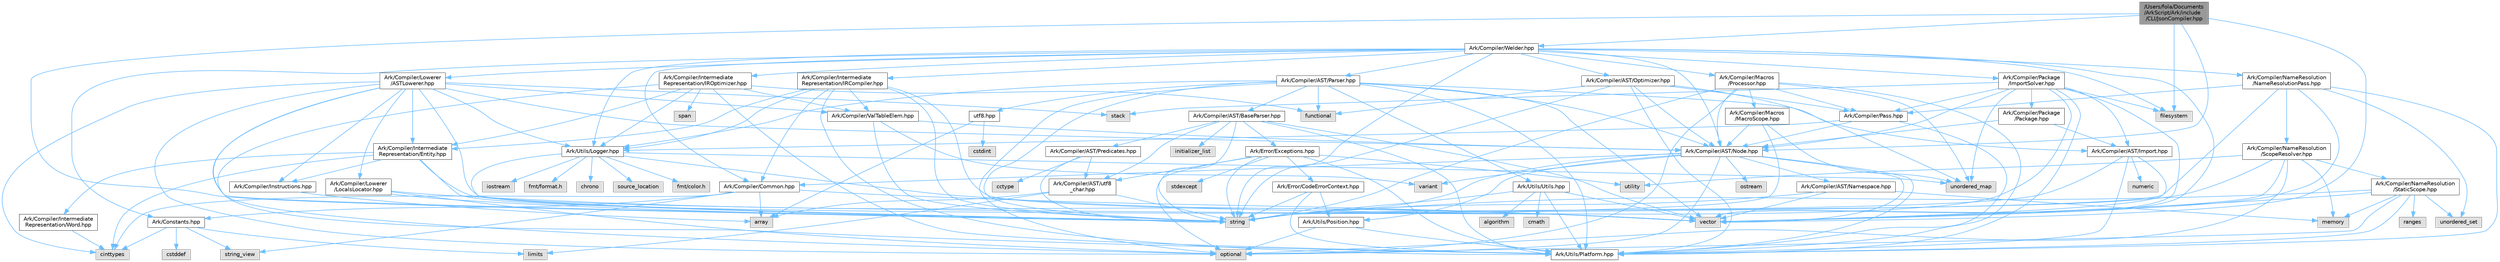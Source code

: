 digraph "/Users/fola/Documents/ArkScript/Ark/include/CLI/JsonCompiler.hpp"
{
 // INTERACTIVE_SVG=YES
 // LATEX_PDF_SIZE
  bgcolor="transparent";
  edge [fontname=Helvetica,fontsize=10,labelfontname=Helvetica,labelfontsize=10];
  node [fontname=Helvetica,fontsize=10,shape=box,height=0.2,width=0.4];
  Node1 [id="Node000001",label="/Users/fola/Documents\l/ArkScript/Ark/include\l/CLI/JsonCompiler.hpp",height=0.2,width=0.4,color="gray40", fillcolor="grey60", style="filled", fontcolor="black",tooltip=" "];
  Node1 -> Node2 [id="edge1_Node000001_Node000002",color="steelblue1",style="solid",tooltip=" "];
  Node2 [id="Node000002",label="vector",height=0.2,width=0.4,color="grey60", fillcolor="#E0E0E0", style="filled",tooltip=" "];
  Node1 -> Node3 [id="edge2_Node000001_Node000003",color="steelblue1",style="solid",tooltip=" "];
  Node3 [id="Node000003",label="string",height=0.2,width=0.4,color="grey60", fillcolor="#E0E0E0", style="filled",tooltip=" "];
  Node1 -> Node4 [id="edge3_Node000001_Node000004",color="steelblue1",style="solid",tooltip=" "];
  Node4 [id="Node000004",label="filesystem",height=0.2,width=0.4,color="grey60", fillcolor="#E0E0E0", style="filled",tooltip=" "];
  Node1 -> Node5 [id="edge4_Node000001_Node000005",color="steelblue1",style="solid",tooltip=" "];
  Node5 [id="Node000005",label="Ark/Compiler/AST/Node.hpp",height=0.2,width=0.4,color="grey40", fillcolor="white", style="filled",URL="$d7/dc6/Node_8hpp.html",tooltip="AST node used by the parser, optimizer and compiler."];
  Node5 -> Node6 [id="edge5_Node000005_Node000006",color="steelblue1",style="solid",tooltip=" "];
  Node6 [id="Node000006",label="variant",height=0.2,width=0.4,color="grey60", fillcolor="#E0E0E0", style="filled",tooltip=" "];
  Node5 -> Node7 [id="edge6_Node000005_Node000007",color="steelblue1",style="solid",tooltip=" "];
  Node7 [id="Node000007",label="ostream",height=0.2,width=0.4,color="grey60", fillcolor="#E0E0E0", style="filled",tooltip=" "];
  Node5 -> Node3 [id="edge7_Node000005_Node000003",color="steelblue1",style="solid",tooltip=" "];
  Node5 -> Node2 [id="edge8_Node000005_Node000002",color="steelblue1",style="solid",tooltip=" "];
  Node5 -> Node8 [id="edge9_Node000005_Node000008",color="steelblue1",style="solid",tooltip=" "];
  Node8 [id="Node000008",label="optional",height=0.2,width=0.4,color="grey60", fillcolor="#E0E0E0", style="filled",tooltip=" "];
  Node5 -> Node9 [id="edge10_Node000005_Node000009",color="steelblue1",style="solid",tooltip=" "];
  Node9 [id="Node000009",label="Ark/Compiler/AST/Namespace.hpp",height=0.2,width=0.4,color="grey40", fillcolor="white", style="filled",URL="$da/d33/Namespace_8hpp.html",tooltip=" "];
  Node9 -> Node3 [id="edge11_Node000009_Node000003",color="steelblue1",style="solid",tooltip=" "];
  Node9 -> Node2 [id="edge12_Node000009_Node000002",color="steelblue1",style="solid",tooltip=" "];
  Node9 -> Node10 [id="edge13_Node000009_Node000010",color="steelblue1",style="solid",tooltip=" "];
  Node10 [id="Node000010",label="memory",height=0.2,width=0.4,color="grey60", fillcolor="#E0E0E0", style="filled",tooltip=" "];
  Node5 -> Node11 [id="edge14_Node000005_Node000011",color="steelblue1",style="solid",tooltip=" "];
  Node11 [id="Node000011",label="Ark/Compiler/Common.hpp",height=0.2,width=0.4,color="grey40", fillcolor="white", style="filled",URL="$d8/ddd/Common_8hpp.html",tooltip="Common code for the compiler."];
  Node11 -> Node12 [id="edge15_Node000011_Node000012",color="steelblue1",style="solid",tooltip=" "];
  Node12 [id="Node000012",label="array",height=0.2,width=0.4,color="grey60", fillcolor="#E0E0E0", style="filled",tooltip=" "];
  Node11 -> Node13 [id="edge16_Node000011_Node000013",color="steelblue1",style="solid",tooltip=" "];
  Node13 [id="Node000013",label="string_view",height=0.2,width=0.4,color="grey60", fillcolor="#E0E0E0", style="filled",tooltip=" "];
  Node11 -> Node2 [id="edge17_Node000011_Node000002",color="steelblue1",style="solid",tooltip=" "];
  Node11 -> Node14 [id="edge18_Node000011_Node000014",color="steelblue1",style="solid",tooltip=" "];
  Node14 [id="Node000014",label="cinttypes",height=0.2,width=0.4,color="grey60", fillcolor="#E0E0E0", style="filled",tooltip=" "];
  Node11 -> Node15 [id="edge19_Node000011_Node000015",color="steelblue1",style="solid",tooltip=" "];
  Node15 [id="Node000015",label="Ark/Constants.hpp",height=0.2,width=0.4,color="grey40", fillcolor="white", style="filled",URL="$d6/de9/Constants_8hpp.html",tooltip="Constants used by ArkScript."];
  Node15 -> Node13 [id="edge20_Node000015_Node000013",color="steelblue1",style="solid",tooltip=" "];
  Node15 -> Node16 [id="edge21_Node000015_Node000016",color="steelblue1",style="solid",tooltip=" "];
  Node16 [id="Node000016",label="limits",height=0.2,width=0.4,color="grey60", fillcolor="#E0E0E0", style="filled",tooltip=" "];
  Node15 -> Node14 [id="edge22_Node000015_Node000014",color="steelblue1",style="solid",tooltip=" "];
  Node15 -> Node17 [id="edge23_Node000015_Node000017",color="steelblue1",style="solid",tooltip=" "];
  Node17 [id="Node000017",label="cstddef",height=0.2,width=0.4,color="grey60", fillcolor="#E0E0E0", style="filled",tooltip=" "];
  Node5 -> Node18 [id="edge24_Node000005_Node000018",color="steelblue1",style="solid",tooltip=" "];
  Node18 [id="Node000018",label="Ark/Utils/Platform.hpp",height=0.2,width=0.4,color="grey40", fillcolor="white", style="filled",URL="$d5/d40/Platform_8hpp.html",tooltip="ArkScript configuration macros."];
  Node5 -> Node19 [id="edge25_Node000005_Node000019",color="steelblue1",style="solid",tooltip=" "];
  Node19 [id="Node000019",label="Ark/Utils/Position.hpp",height=0.2,width=0.4,color="grey40", fillcolor="white", style="filled",URL="$dc/d58/Position_8hpp.html",tooltip="Defines position utilities (for text in a file) for the parser, formatter, diagnostics."];
  Node19 -> Node8 [id="edge26_Node000019_Node000008",color="steelblue1",style="solid",tooltip=" "];
  Node19 -> Node18 [id="edge27_Node000019_Node000018",color="steelblue1",style="solid",tooltip=" "];
  Node1 -> Node20 [id="edge28_Node000001_Node000020",color="steelblue1",style="solid",tooltip=" "];
  Node20 [id="Node000020",label="Ark/Compiler/Welder.hpp",height=0.2,width=0.4,color="grey40", fillcolor="white", style="filled",URL="$de/d8e/Welder_8hpp.html",tooltip="In charge of welding everything needed to compile code."];
  Node20 -> Node3 [id="edge29_Node000020_Node000003",color="steelblue1",style="solid",tooltip=" "];
  Node20 -> Node2 [id="edge30_Node000020_Node000002",color="steelblue1",style="solid",tooltip=" "];
  Node20 -> Node4 [id="edge31_Node000020_Node000004",color="steelblue1",style="solid",tooltip=" "];
  Node20 -> Node11 [id="edge32_Node000020_Node000011",color="steelblue1",style="solid",tooltip=" "];
  Node20 -> Node5 [id="edge33_Node000020_Node000005",color="steelblue1",style="solid",tooltip=" "];
  Node20 -> Node21 [id="edge34_Node000020_Node000021",color="steelblue1",style="solid",tooltip=" "];
  Node21 [id="Node000021",label="Ark/Compiler/AST/Parser.hpp",height=0.2,width=0.4,color="grey40", fillcolor="white", style="filled",URL="$d7/ddd/Parser_8hpp.html",tooltip="Parse ArkScript code, but do not handle any import declarations."];
  Node21 -> Node22 [id="edge35_Node000021_Node000022",color="steelblue1",style="solid",tooltip=" "];
  Node22 [id="Node000022",label="Ark/Compiler/AST/BaseParser.hpp",height=0.2,width=0.4,color="grey40", fillcolor="white", style="filled",URL="$d3/d70/BaseParser_8hpp.html",tooltip=" "];
  Node22 -> Node3 [id="edge36_Node000022_Node000003",color="steelblue1",style="solid",tooltip=" "];
  Node22 -> Node2 [id="edge37_Node000022_Node000002",color="steelblue1",style="solid",tooltip=" "];
  Node22 -> Node23 [id="edge38_Node000022_Node000023",color="steelblue1",style="solid",tooltip=" "];
  Node23 [id="Node000023",label="initializer_list",height=0.2,width=0.4,color="grey60", fillcolor="#E0E0E0", style="filled",tooltip=" "];
  Node22 -> Node18 [id="edge39_Node000022_Node000018",color="steelblue1",style="solid",tooltip=" "];
  Node22 -> Node24 [id="edge40_Node000022_Node000024",color="steelblue1",style="solid",tooltip=" "];
  Node24 [id="Node000024",label="Ark/Error/Exceptions.hpp",height=0.2,width=0.4,color="grey40", fillcolor="white", style="filled",URL="$d2/de9/Exceptions_8hpp.html",tooltip="ArkScript homemade exceptions."];
  Node24 -> Node3 [id="edge41_Node000024_Node000003",color="steelblue1",style="solid",tooltip=" "];
  Node24 -> Node25 [id="edge42_Node000024_Node000025",color="steelblue1",style="solid",tooltip=" "];
  Node25 [id="Node000025",label="utility",height=0.2,width=0.4,color="grey60", fillcolor="#E0E0E0", style="filled",tooltip=" "];
  Node24 -> Node26 [id="edge43_Node000024_Node000026",color="steelblue1",style="solid",tooltip=" "];
  Node26 [id="Node000026",label="stdexcept",height=0.2,width=0.4,color="grey60", fillcolor="#E0E0E0", style="filled",tooltip=" "];
  Node24 -> Node8 [id="edge44_Node000024_Node000008",color="steelblue1",style="solid",tooltip=" "];
  Node24 -> Node27 [id="edge45_Node000024_Node000027",color="steelblue1",style="solid",tooltip=" "];
  Node27 [id="Node000027",label="Ark/Compiler/AST/utf8\l_char.hpp",height=0.2,width=0.4,color="grey40", fillcolor="white", style="filled",URL="$db/d4e/utf8__char_8hpp.html",tooltip=" "];
  Node27 -> Node12 [id="edge46_Node000027_Node000012",color="steelblue1",style="solid",tooltip=" "];
  Node27 -> Node3 [id="edge47_Node000027_Node000003",color="steelblue1",style="solid",tooltip=" "];
  Node27 -> Node16 [id="edge48_Node000027_Node000016",color="steelblue1",style="solid",tooltip=" "];
  Node24 -> Node18 [id="edge49_Node000024_Node000018",color="steelblue1",style="solid",tooltip=" "];
  Node24 -> Node28 [id="edge50_Node000024_Node000028",color="steelblue1",style="solid",tooltip=" "];
  Node28 [id="Node000028",label="Ark/Error/CodeErrorContext.hpp",height=0.2,width=0.4,color="grey40", fillcolor="white", style="filled",URL="$dc/d73/CodeErrorContext_8hpp.html",tooltip="Defines a code error context."];
  Node28 -> Node3 [id="edge51_Node000028_Node000003",color="steelblue1",style="solid",tooltip=" "];
  Node28 -> Node18 [id="edge52_Node000028_Node000018",color="steelblue1",style="solid",tooltip=" "];
  Node28 -> Node19 [id="edge53_Node000028_Node000019",color="steelblue1",style="solid",tooltip=" "];
  Node22 -> Node29 [id="edge54_Node000022_Node000029",color="steelblue1",style="solid",tooltip=" "];
  Node29 [id="Node000029",label="Ark/Compiler/AST/Predicates.hpp",height=0.2,width=0.4,color="grey40", fillcolor="white", style="filled",URL="$dc/d59/Predicates_8hpp.html",tooltip=" "];
  Node29 -> Node3 [id="edge55_Node000029_Node000003",color="steelblue1",style="solid",tooltip=" "];
  Node29 -> Node30 [id="edge56_Node000029_Node000030",color="steelblue1",style="solid",tooltip=" "];
  Node30 [id="Node000030",label="cctype",height=0.2,width=0.4,color="grey60", fillcolor="#E0E0E0", style="filled",tooltip=" "];
  Node29 -> Node27 [id="edge57_Node000029_Node000027",color="steelblue1",style="solid",tooltip=" "];
  Node22 -> Node27 [id="edge58_Node000022_Node000027",color="steelblue1",style="solid",tooltip=" "];
  Node21 -> Node5 [id="edge59_Node000021_Node000005",color="steelblue1",style="solid",tooltip=" "];
  Node21 -> Node31 [id="edge60_Node000021_Node000031",color="steelblue1",style="solid",tooltip=" "];
  Node31 [id="Node000031",label="Ark/Compiler/AST/Import.hpp",height=0.2,width=0.4,color="grey40", fillcolor="white", style="filled",URL="$d4/d32/Import_8hpp.html",tooltip=" "];
  Node31 -> Node2 [id="edge61_Node000031_Node000002",color="steelblue1",style="solid",tooltip=" "];
  Node31 -> Node3 [id="edge62_Node000031_Node000003",color="steelblue1",style="solid",tooltip=" "];
  Node31 -> Node32 [id="edge63_Node000031_Node000032",color="steelblue1",style="solid",tooltip=" "];
  Node32 [id="Node000032",label="numeric",height=0.2,width=0.4,color="grey60", fillcolor="#E0E0E0", style="filled",tooltip=" "];
  Node31 -> Node18 [id="edge64_Node000031_Node000018",color="steelblue1",style="solid",tooltip=" "];
  Node21 -> Node33 [id="edge65_Node000021_Node000033",color="steelblue1",style="solid",tooltip=" "];
  Node33 [id="Node000033",label="Ark/Utils/Logger.hpp",height=0.2,width=0.4,color="grey40", fillcolor="white", style="filled",URL="$d9/d11/Logger_8hpp.html",tooltip="Internal logger."];
  Node33 -> Node34 [id="edge66_Node000033_Node000034",color="steelblue1",style="solid",tooltip=" "];
  Node34 [id="Node000034",label="iostream",height=0.2,width=0.4,color="grey60", fillcolor="#E0E0E0", style="filled",tooltip=" "];
  Node33 -> Node35 [id="edge67_Node000033_Node000035",color="steelblue1",style="solid",tooltip=" "];
  Node35 [id="Node000035",label="fmt/format.h",height=0.2,width=0.4,color="grey60", fillcolor="#E0E0E0", style="filled",tooltip=" "];
  Node33 -> Node3 [id="edge68_Node000033_Node000003",color="steelblue1",style="solid",tooltip=" "];
  Node33 -> Node36 [id="edge69_Node000033_Node000036",color="steelblue1",style="solid",tooltip=" "];
  Node36 [id="Node000036",label="chrono",height=0.2,width=0.4,color="grey60", fillcolor="#E0E0E0", style="filled",tooltip=" "];
  Node33 -> Node37 [id="edge70_Node000033_Node000037",color="steelblue1",style="solid",tooltip=" "];
  Node37 [id="Node000037",label="source_location",height=0.2,width=0.4,color="grey60", fillcolor="#E0E0E0", style="filled",tooltip=" "];
  Node33 -> Node2 [id="edge71_Node000033_Node000002",color="steelblue1",style="solid",tooltip=" "];
  Node33 -> Node38 [id="edge72_Node000033_Node000038",color="steelblue1",style="solid",tooltip=" "];
  Node38 [id="Node000038",label="unordered_map",height=0.2,width=0.4,color="grey60", fillcolor="#E0E0E0", style="filled",tooltip=" "];
  Node33 -> Node39 [id="edge73_Node000033_Node000039",color="steelblue1",style="solid",tooltip=" "];
  Node39 [id="Node000039",label="fmt/color.h",height=0.2,width=0.4,color="grey60", fillcolor="#E0E0E0", style="filled",tooltip=" "];
  Node21 -> Node40 [id="edge74_Node000021_Node000040",color="steelblue1",style="solid",tooltip=" "];
  Node40 [id="Node000040",label="Ark/Utils/Utils.hpp",height=0.2,width=0.4,color="grey40", fillcolor="white", style="filled",URL="$d3/d7a/Ark_2Utils_2Utils_8hpp.html",tooltip="Lots of utilities about string, filesystem and more."];
  Node40 -> Node18 [id="edge75_Node000040_Node000018",color="steelblue1",style="solid",tooltip=" "];
  Node40 -> Node41 [id="edge76_Node000040_Node000041",color="steelblue1",style="solid",tooltip=" "];
  Node41 [id="Node000041",label="algorithm",height=0.2,width=0.4,color="grey60", fillcolor="#E0E0E0", style="filled",tooltip=" "];
  Node40 -> Node3 [id="edge77_Node000040_Node000003",color="steelblue1",style="solid",tooltip=" "];
  Node40 -> Node2 [id="edge78_Node000040_Node000002",color="steelblue1",style="solid",tooltip=" "];
  Node40 -> Node42 [id="edge79_Node000040_Node000042",color="steelblue1",style="solid",tooltip=" "];
  Node42 [id="Node000042",label="cmath",height=0.2,width=0.4,color="grey60", fillcolor="#E0E0E0", style="filled",tooltip=" "];
  Node21 -> Node18 [id="edge80_Node000021_Node000018",color="steelblue1",style="solid",tooltip=" "];
  Node21 -> Node3 [id="edge81_Node000021_Node000003",color="steelblue1",style="solid",tooltip=" "];
  Node21 -> Node2 [id="edge82_Node000021_Node000002",color="steelblue1",style="solid",tooltip=" "];
  Node21 -> Node8 [id="edge83_Node000021_Node000008",color="steelblue1",style="solid",tooltip=" "];
  Node21 -> Node43 [id="edge84_Node000021_Node000043",color="steelblue1",style="solid",tooltip=" "];
  Node43 [id="Node000043",label="functional",height=0.2,width=0.4,color="grey60", fillcolor="#E0E0E0", style="filled",tooltip=" "];
  Node21 -> Node44 [id="edge85_Node000021_Node000044",color="steelblue1",style="solid",tooltip=" "];
  Node44 [id="Node000044",label="utf8.hpp",height=0.2,width=0.4,color="grey40", fillcolor="white", style="filled",URL="$d1/d85/utf8_8hpp.html",tooltip=" "];
  Node44 -> Node12 [id="edge86_Node000044_Node000012",color="steelblue1",style="solid",tooltip=" "];
  Node44 -> Node45 [id="edge87_Node000044_Node000045",color="steelblue1",style="solid",tooltip=" "];
  Node45 [id="Node000045",label="cstdint",height=0.2,width=0.4,color="grey60", fillcolor="#E0E0E0", style="filled",tooltip=" "];
  Node20 -> Node46 [id="edge88_Node000020_Node000046",color="steelblue1",style="solid",tooltip=" "];
  Node46 [id="Node000046",label="Ark/Compiler/Lowerer\l/ASTLowerer.hpp",height=0.2,width=0.4,color="grey40", fillcolor="white", style="filled",URL="$db/d08/ASTLowerer_8hpp.html",tooltip=" "];
  Node46 -> Node47 [id="edge89_Node000046_Node000047",color="steelblue1",style="solid",tooltip=" "];
  Node47 [id="Node000047",label="stack",height=0.2,width=0.4,color="grey60", fillcolor="#E0E0E0", style="filled",tooltip=" "];
  Node46 -> Node2 [id="edge90_Node000046_Node000002",color="steelblue1",style="solid",tooltip=" "];
  Node46 -> Node3 [id="edge91_Node000046_Node000003",color="steelblue1",style="solid",tooltip=" "];
  Node46 -> Node14 [id="edge92_Node000046_Node000014",color="steelblue1",style="solid",tooltip=" "];
  Node46 -> Node8 [id="edge93_Node000046_Node000008",color="steelblue1",style="solid",tooltip=" "];
  Node46 -> Node18 [id="edge94_Node000046_Node000018",color="steelblue1",style="solid",tooltip=" "];
  Node46 -> Node33 [id="edge95_Node000046_Node000033",color="steelblue1",style="solid",tooltip=" "];
  Node46 -> Node48 [id="edge96_Node000046_Node000048",color="steelblue1",style="solid",tooltip=" "];
  Node48 [id="Node000048",label="Ark/Compiler/Instructions.hpp",height=0.2,width=0.4,color="grey40", fillcolor="white", style="filled",URL="$d8/daa/Instructions_8hpp.html",tooltip="The different instructions used by the compiler and virtual machine."];
  Node48 -> Node12 [id="edge97_Node000048_Node000012",color="steelblue1",style="solid",tooltip=" "];
  Node46 -> Node49 [id="edge98_Node000046_Node000049",color="steelblue1",style="solid",tooltip=" "];
  Node49 [id="Node000049",label="Ark/Compiler/Intermediate\lRepresentation/Entity.hpp",height=0.2,width=0.4,color="grey40", fillcolor="white", style="filled",URL="$de/da6/Entity_8hpp.html",tooltip="An entity in the IR is a bundle of information."];
  Node49 -> Node14 [id="edge99_Node000049_Node000014",color="steelblue1",style="solid",tooltip=" "];
  Node49 -> Node2 [id="edge100_Node000049_Node000002",color="steelblue1",style="solid",tooltip=" "];
  Node49 -> Node3 [id="edge101_Node000049_Node000003",color="steelblue1",style="solid",tooltip=" "];
  Node49 -> Node50 [id="edge102_Node000049_Node000050",color="steelblue1",style="solid",tooltip=" "];
  Node50 [id="Node000050",label="Ark/Compiler/Intermediate\lRepresentation/Word.hpp",height=0.2,width=0.4,color="grey40", fillcolor="white", style="filled",URL="$db/d53/Word_8hpp.html",tooltip="Describe an instruction and its immediate argument."];
  Node50 -> Node14 [id="edge103_Node000050_Node000014",color="steelblue1",style="solid",tooltip=" "];
  Node49 -> Node48 [id="edge104_Node000049_Node000048",color="steelblue1",style="solid",tooltip=" "];
  Node46 -> Node5 [id="edge105_Node000046_Node000005",color="steelblue1",style="solid",tooltip=" "];
  Node46 -> Node51 [id="edge106_Node000046_Node000051",color="steelblue1",style="solid",tooltip=" "];
  Node51 [id="Node000051",label="Ark/Compiler/ValTableElem.hpp",height=0.2,width=0.4,color="grey40", fillcolor="white", style="filled",URL="$dd/de7/ValTableElem_8hpp.html",tooltip="The basic value type handled by the compiler."];
  Node51 -> Node6 [id="edge107_Node000051_Node000006",color="steelblue1",style="solid",tooltip=" "];
  Node51 -> Node3 [id="edge108_Node000051_Node000003",color="steelblue1",style="solid",tooltip=" "];
  Node51 -> Node5 [id="edge109_Node000051_Node000005",color="steelblue1",style="solid",tooltip=" "];
  Node46 -> Node52 [id="edge110_Node000046_Node000052",color="steelblue1",style="solid",tooltip=" "];
  Node52 [id="Node000052",label="Ark/Compiler/Lowerer\l/LocalsLocator.hpp",height=0.2,width=0.4,color="grey40", fillcolor="white", style="filled",URL="$df/dd6/LocalsLocator_8hpp.html",tooltip="Track locals at compile."];
  Node52 -> Node2 [id="edge111_Node000052_Node000002",color="steelblue1",style="solid",tooltip=" "];
  Node52 -> Node3 [id="edge112_Node000052_Node000003",color="steelblue1",style="solid",tooltip=" "];
  Node52 -> Node8 [id="edge113_Node000052_Node000008",color="steelblue1",style="solid",tooltip=" "];
  Node20 -> Node53 [id="edge114_Node000020_Node000053",color="steelblue1",style="solid",tooltip=" "];
  Node53 [id="Node000053",label="Ark/Compiler/Intermediate\lRepresentation/IROptimizer.hpp",height=0.2,width=0.4,color="grey40", fillcolor="white", style="filled",URL="$d0/de2/IROptimizer_8hpp.html",tooltip="Optimize IR based on IR entity grouped by 2 (or more)"];
  Node53 -> Node18 [id="edge115_Node000053_Node000018",color="steelblue1",style="solid",tooltip=" "];
  Node53 -> Node33 [id="edge116_Node000053_Node000033",color="steelblue1",style="solid",tooltip=" "];
  Node53 -> Node51 [id="edge117_Node000053_Node000051",color="steelblue1",style="solid",tooltip=" "];
  Node53 -> Node49 [id="edge118_Node000053_Node000049",color="steelblue1",style="solid",tooltip=" "];
  Node53 -> Node54 [id="edge119_Node000053_Node000054",color="steelblue1",style="solid",tooltip=" "];
  Node54 [id="Node000054",label="span",height=0.2,width=0.4,color="grey60", fillcolor="#E0E0E0", style="filled",tooltip=" "];
  Node53 -> Node8 [id="edge120_Node000053_Node000008",color="steelblue1",style="solid",tooltip=" "];
  Node53 -> Node43 [id="edge121_Node000053_Node000043",color="steelblue1",style="solid",tooltip=" "];
  Node20 -> Node55 [id="edge122_Node000020_Node000055",color="steelblue1",style="solid",tooltip=" "];
  Node55 [id="Node000055",label="Ark/Compiler/Intermediate\lRepresentation/IRCompiler.hpp",height=0.2,width=0.4,color="grey40", fillcolor="white", style="filled",URL="$df/d86/IRCompiler_8hpp.html",tooltip="Compile the intermediate representation to bytecode."];
  Node55 -> Node2 [id="edge123_Node000055_Node000002",color="steelblue1",style="solid",tooltip=" "];
  Node55 -> Node3 [id="edge124_Node000055_Node000003",color="steelblue1",style="solid",tooltip=" "];
  Node55 -> Node18 [id="edge125_Node000055_Node000018",color="steelblue1",style="solid",tooltip=" "];
  Node55 -> Node33 [id="edge126_Node000055_Node000033",color="steelblue1",style="solid",tooltip=" "];
  Node55 -> Node11 [id="edge127_Node000055_Node000011",color="steelblue1",style="solid",tooltip=" "];
  Node55 -> Node51 [id="edge128_Node000055_Node000051",color="steelblue1",style="solid",tooltip=" "];
  Node55 -> Node49 [id="edge129_Node000055_Node000049",color="steelblue1",style="solid",tooltip=" "];
  Node20 -> Node15 [id="edge130_Node000020_Node000015",color="steelblue1",style="solid",tooltip=" "];
  Node20 -> Node33 [id="edge131_Node000020_Node000033",color="steelblue1",style="solid",tooltip=" "];
  Node20 -> Node56 [id="edge132_Node000020_Node000056",color="steelblue1",style="solid",tooltip=" "];
  Node56 [id="Node000056",label="Ark/Compiler/Package\l/ImportSolver.hpp",height=0.2,width=0.4,color="grey40", fillcolor="white", style="filled",URL="$d1/db0/ImportSolver_8hpp.html",tooltip="Handle imports, resolve them with modules and everything."];
  Node56 -> Node47 [id="edge133_Node000056_Node000047",color="steelblue1",style="solid",tooltip=" "];
  Node56 -> Node2 [id="edge134_Node000056_Node000002",color="steelblue1",style="solid",tooltip=" "];
  Node56 -> Node3 [id="edge135_Node000056_Node000003",color="steelblue1",style="solid",tooltip=" "];
  Node56 -> Node4 [id="edge136_Node000056_Node000004",color="steelblue1",style="solid",tooltip=" "];
  Node56 -> Node38 [id="edge137_Node000056_Node000038",color="steelblue1",style="solid",tooltip=" "];
  Node56 -> Node18 [id="edge138_Node000056_Node000018",color="steelblue1",style="solid",tooltip=" "];
  Node56 -> Node57 [id="edge139_Node000056_Node000057",color="steelblue1",style="solid",tooltip=" "];
  Node57 [id="Node000057",label="Ark/Compiler/Pass.hpp",height=0.2,width=0.4,color="grey40", fillcolor="white", style="filled",URL="$df/d5f/Pass_8hpp.html",tooltip="Interface for a compiler pass (take in an AST, output an AST)"];
  Node57 -> Node18 [id="edge140_Node000057_Node000018",color="steelblue1",style="solid",tooltip=" "];
  Node57 -> Node5 [id="edge141_Node000057_Node000005",color="steelblue1",style="solid",tooltip=" "];
  Node57 -> Node33 [id="edge142_Node000057_Node000033",color="steelblue1",style="solid",tooltip=" "];
  Node56 -> Node5 [id="edge143_Node000056_Node000005",color="steelblue1",style="solid",tooltip=" "];
  Node56 -> Node31 [id="edge144_Node000056_Node000031",color="steelblue1",style="solid",tooltip=" "];
  Node56 -> Node58 [id="edge145_Node000056_Node000058",color="steelblue1",style="solid",tooltip=" "];
  Node58 [id="Node000058",label="Ark/Compiler/Package\l/Package.hpp",height=0.2,width=0.4,color="grey40", fillcolor="white", style="filled",URL="$d8/d80/Package_8hpp.html",tooltip=" "];
  Node58 -> Node5 [id="edge146_Node000058_Node000005",color="steelblue1",style="solid",tooltip=" "];
  Node58 -> Node31 [id="edge147_Node000058_Node000031",color="steelblue1",style="solid",tooltip=" "];
  Node20 -> Node59 [id="edge148_Node000020_Node000059",color="steelblue1",style="solid",tooltip=" "];
  Node59 [id="Node000059",label="Ark/Compiler/Macros\l/Processor.hpp",height=0.2,width=0.4,color="grey40", fillcolor="white", style="filled",URL="$de/db1/Processor_8hpp.html",tooltip="Handles the macros and their expansion in ArkScript source code."];
  Node59 -> Node18 [id="edge149_Node000059_Node000018",color="steelblue1",style="solid",tooltip=" "];
  Node59 -> Node5 [id="edge150_Node000059_Node000005",color="steelblue1",style="solid",tooltip=" "];
  Node59 -> Node60 [id="edge151_Node000059_Node000060",color="steelblue1",style="solid",tooltip=" "];
  Node60 [id="Node000060",label="Ark/Compiler/Macros\l/MacroScope.hpp",height=0.2,width=0.4,color="grey40", fillcolor="white", style="filled",URL="$d7/dfb/MacroScope_8hpp.html",tooltip="Defines tools to handle macro definitions."];
  Node60 -> Node5 [id="edge152_Node000060_Node000005",color="steelblue1",style="solid",tooltip=" "];
  Node60 -> Node38 [id="edge153_Node000060_Node000038",color="steelblue1",style="solid",tooltip=" "];
  Node60 -> Node3 [id="edge154_Node000060_Node000003",color="steelblue1",style="solid",tooltip=" "];
  Node59 -> Node57 [id="edge155_Node000059_Node000057",color="steelblue1",style="solid",tooltip=" "];
  Node59 -> Node38 [id="edge156_Node000059_Node000038",color="steelblue1",style="solid",tooltip=" "];
  Node59 -> Node8 [id="edge157_Node000059_Node000008",color="steelblue1",style="solid",tooltip=" "];
  Node59 -> Node3 [id="edge158_Node000059_Node000003",color="steelblue1",style="solid",tooltip=" "];
  Node20 -> Node61 [id="edge159_Node000020_Node000061",color="steelblue1",style="solid",tooltip=" "];
  Node61 [id="Node000061",label="Ark/Compiler/AST/Optimizer.hpp",height=0.2,width=0.4,color="grey40", fillcolor="white", style="filled",URL="$db/d93/Optimizer_8hpp.html",tooltip="Optimizes a given ArkScript AST."];
  Node61 -> Node43 [id="edge160_Node000061_Node000043",color="steelblue1",style="solid",tooltip=" "];
  Node61 -> Node38 [id="edge161_Node000061_Node000038",color="steelblue1",style="solid",tooltip=" "];
  Node61 -> Node3 [id="edge162_Node000061_Node000003",color="steelblue1",style="solid",tooltip=" "];
  Node61 -> Node18 [id="edge163_Node000061_Node000018",color="steelblue1",style="solid",tooltip=" "];
  Node61 -> Node57 [id="edge164_Node000061_Node000057",color="steelblue1",style="solid",tooltip=" "];
  Node61 -> Node5 [id="edge165_Node000061_Node000005",color="steelblue1",style="solid",tooltip=" "];
  Node20 -> Node62 [id="edge166_Node000020_Node000062",color="steelblue1",style="solid",tooltip=" "];
  Node62 [id="Node000062",label="Ark/Compiler/NameResolution\l/NameResolutionPass.hpp",height=0.2,width=0.4,color="grey40", fillcolor="white", style="filled",URL="$d4/de8/NameResolutionPass_8hpp.html",tooltip="Resolves names and fully qualify them in the AST (prefixing them with the package they are from)"];
  Node62 -> Node2 [id="edge167_Node000062_Node000002",color="steelblue1",style="solid",tooltip=" "];
  Node62 -> Node3 [id="edge168_Node000062_Node000003",color="steelblue1",style="solid",tooltip=" "];
  Node62 -> Node63 [id="edge169_Node000062_Node000063",color="steelblue1",style="solid",tooltip=" "];
  Node63 [id="Node000063",label="unordered_set",height=0.2,width=0.4,color="grey60", fillcolor="#E0E0E0", style="filled",tooltip=" "];
  Node62 -> Node18 [id="edge170_Node000062_Node000018",color="steelblue1",style="solid",tooltip=" "];
  Node62 -> Node57 [id="edge171_Node000062_Node000057",color="steelblue1",style="solid",tooltip=" "];
  Node62 -> Node64 [id="edge172_Node000062_Node000064",color="steelblue1",style="solid",tooltip=" "];
  Node64 [id="Node000064",label="Ark/Compiler/NameResolution\l/ScopeResolver.hpp",height=0.2,width=0.4,color="grey40", fillcolor="white", style="filled",URL="$db/d5b/ScopeResolver_8hpp.html",tooltip="Handle scope resolution at compile time."];
  Node64 -> Node3 [id="edge173_Node000064_Node000003",color="steelblue1",style="solid",tooltip=" "];
  Node64 -> Node8 [id="edge174_Node000064_Node000008",color="steelblue1",style="solid",tooltip=" "];
  Node64 -> Node10 [id="edge175_Node000064_Node000010",color="steelblue1",style="solid",tooltip=" "];
  Node64 -> Node2 [id="edge176_Node000064_Node000002",color="steelblue1",style="solid",tooltip=" "];
  Node64 -> Node25 [id="edge177_Node000064_Node000025",color="steelblue1",style="solid",tooltip=" "];
  Node64 -> Node65 [id="edge178_Node000064_Node000065",color="steelblue1",style="solid",tooltip=" "];
  Node65 [id="Node000065",label="Ark/Compiler/NameResolution\l/StaticScope.hpp",height=0.2,width=0.4,color="grey40", fillcolor="white", style="filled",URL="$df/db8/StaticScope_8hpp.html",tooltip="Static scopes (for functions, loops) and namespace scopes (for packages) definitions,..."];
  Node65 -> Node3 [id="edge179_Node000065_Node000003",color="steelblue1",style="solid",tooltip=" "];
  Node65 -> Node8 [id="edge180_Node000065_Node000008",color="steelblue1",style="solid",tooltip=" "];
  Node65 -> Node10 [id="edge181_Node000065_Node000010",color="steelblue1",style="solid",tooltip=" "];
  Node65 -> Node2 [id="edge182_Node000065_Node000002",color="steelblue1",style="solid",tooltip=" "];
  Node65 -> Node66 [id="edge183_Node000065_Node000066",color="steelblue1",style="solid",tooltip=" "];
  Node66 [id="Node000066",label="ranges",height=0.2,width=0.4,color="grey60", fillcolor="#E0E0E0", style="filled",tooltip=" "];
  Node65 -> Node63 [id="edge184_Node000065_Node000063",color="steelblue1",style="solid",tooltip=" "];
  Node65 -> Node18 [id="edge185_Node000065_Node000018",color="steelblue1",style="solid",tooltip=" "];
}
